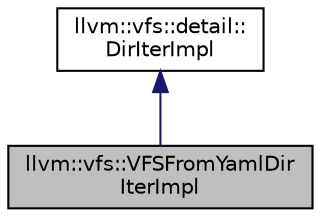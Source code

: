 digraph "llvm::vfs::VFSFromYamlDirIterImpl"
{
 // LATEX_PDF_SIZE
  bgcolor="transparent";
  edge [fontname="Helvetica",fontsize="10",labelfontname="Helvetica",labelfontsize="10"];
  node [fontname="Helvetica",fontsize="10",shape="box"];
  Node1 [label="llvm::vfs::VFSFromYamlDir\lIterImpl",height=0.2,width=0.4,color="black", fillcolor="grey75", style="filled", fontcolor="black",tooltip=" "];
  Node2 -> Node1 [dir="back",color="midnightblue",fontsize="10",style="solid",fontname="Helvetica"];
  Node2 [label="llvm::vfs::detail::\lDirIterImpl",height=0.2,width=0.4,color="black",URL="$structllvm_1_1vfs_1_1detail_1_1DirIterImpl.html",tooltip="An interface for virtual file systems to provide an iterator over the (non-recursive) contents of a d..."];
}
